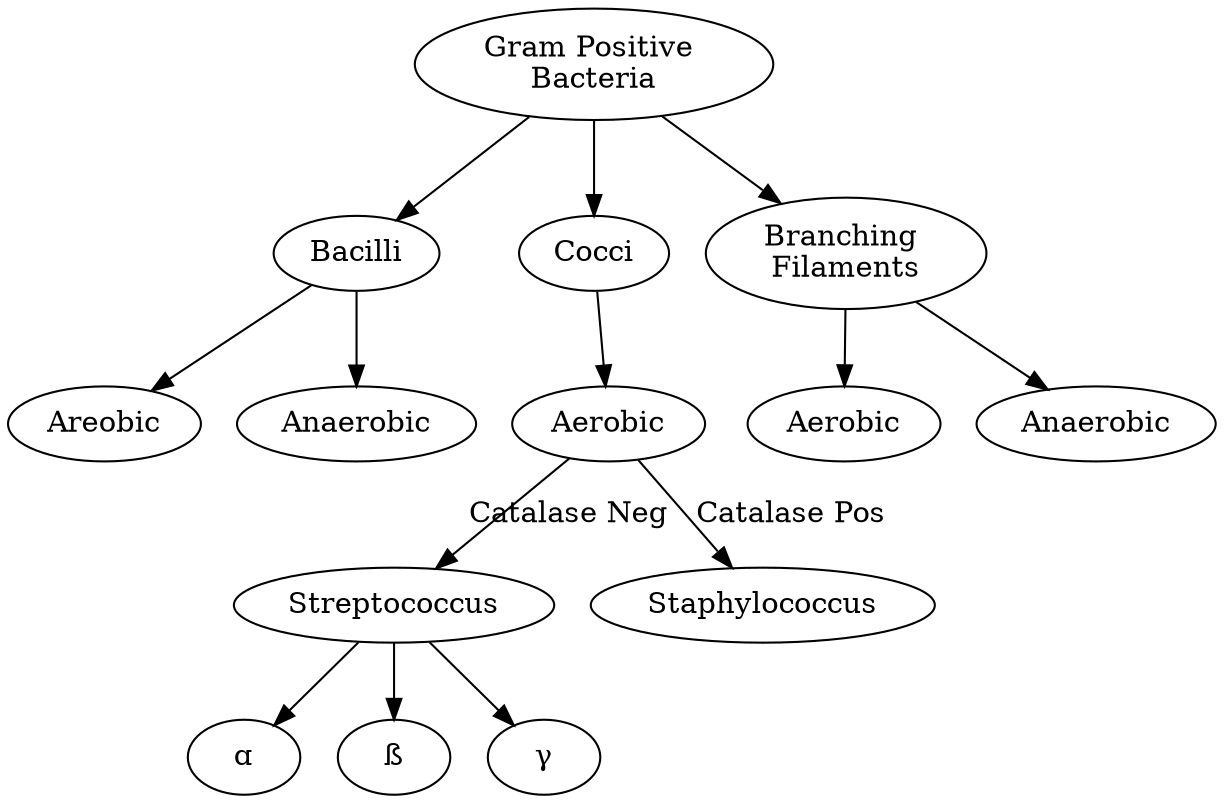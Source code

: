 digraph G {
    splines="FALSE";

    /* Entities */
    /* A [label="shortName", shape="square"]
    
    /* Relationships */
    /* F1 -> shortName[label=".63"]

    /* Ranks */
    /*ENTITIES */
        A [label="Gram Positive \nBacteria"]
            B1 [label="Bacilli"]
            B2 [label="Cocci"]
            B3 [label="Branching \nFilaments"]
        C1 [label="Areobic"]
        C2 [label="Anaerobic"]
        C3 [label="Aerobic"]
        C4 [label="Anaerobic"]
        D [label="Aerobic"]
        E1 [label="Streptococcus"]
        E2 [label="Staphylococcus"]
        F1 [label="ɑ"]
        F2 [label="ß"]
        F3 [label="γ"]


    /*RELATIONSHIPS */
        A -> B1, B2, B3
        B1 -> C1, C2
        B2 -> D 
        B3 -> C3, C4
        D -> E1 [label="Catalase Neg"]
        D -> E2 [label="Catalase Pos"]
        E1 -> F1, F2, F3
    
}